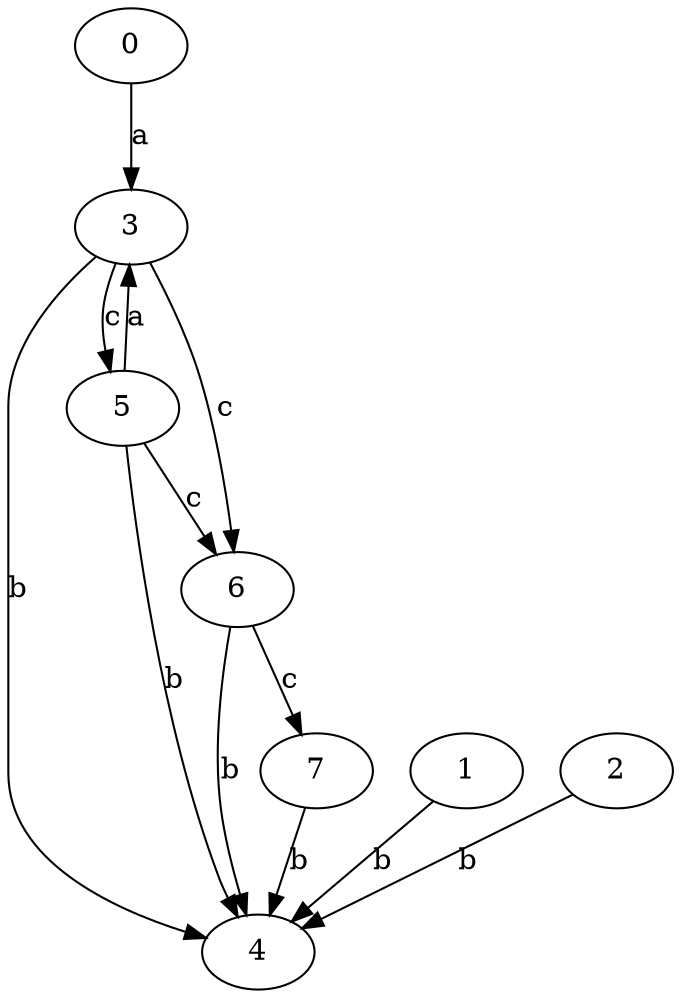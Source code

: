 strict digraph  {
0;
1;
2;
3;
4;
5;
6;
7;
0 -> 3  [label=a];
1 -> 4  [label=b];
2 -> 4  [label=b];
3 -> 4  [label=b];
3 -> 5  [label=c];
3 -> 6  [label=c];
5 -> 3  [label=a];
5 -> 4  [label=b];
5 -> 6  [label=c];
6 -> 4  [label=b];
6 -> 7  [label=c];
7 -> 4  [label=b];
}
